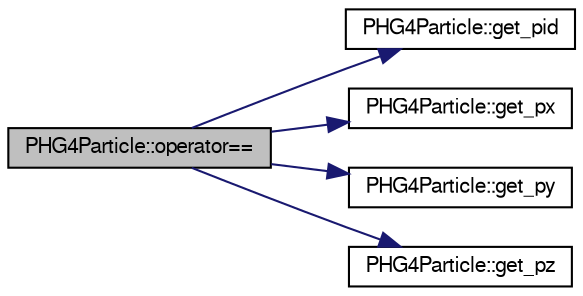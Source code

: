 digraph "PHG4Particle::operator=="
{
  bgcolor="transparent";
  edge [fontname="FreeSans",fontsize="10",labelfontname="FreeSans",labelfontsize="10"];
  node [fontname="FreeSans",fontsize="10",shape=record];
  rankdir="LR";
  Node1 [label="PHG4Particle::operator==",height=0.2,width=0.4,color="black", fillcolor="grey75", style="filled" fontcolor="black"];
  Node1 -> Node2 [color="midnightblue",fontsize="10",style="solid",fontname="FreeSans"];
  Node2 [label="PHG4Particle::get_pid",height=0.2,width=0.4,color="black",URL="$de/dc9/classPHG4Particle.html#a474033dbd058eea155c71fc4d17aaf4d"];
  Node1 -> Node3 [color="midnightblue",fontsize="10",style="solid",fontname="FreeSans"];
  Node3 [label="PHG4Particle::get_px",height=0.2,width=0.4,color="black",URL="$de/dc9/classPHG4Particle.html#a44b98bfd72a04825791d1e4c4cb150a1"];
  Node1 -> Node4 [color="midnightblue",fontsize="10",style="solid",fontname="FreeSans"];
  Node4 [label="PHG4Particle::get_py",height=0.2,width=0.4,color="black",URL="$de/dc9/classPHG4Particle.html#a3df4379f9e46224a8cca7f86c11e99e5"];
  Node1 -> Node5 [color="midnightblue",fontsize="10",style="solid",fontname="FreeSans"];
  Node5 [label="PHG4Particle::get_pz",height=0.2,width=0.4,color="black",URL="$de/dc9/classPHG4Particle.html#a533e9bda40b15f62802b187e6a743e74"];
}
